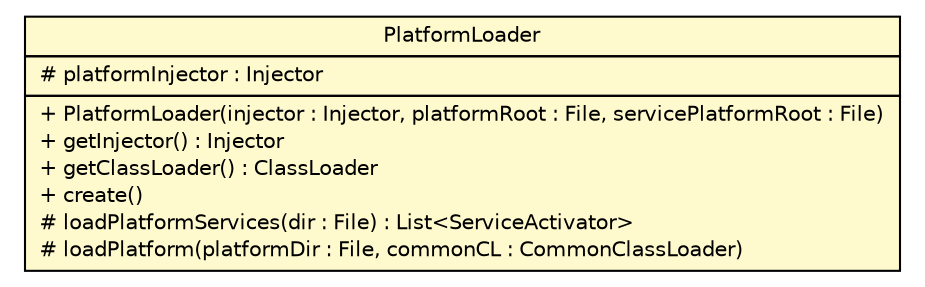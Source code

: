 #!/usr/local/bin/dot
#
# Class diagram 
# Generated by UMLGraph version R5_6 (http://www.umlgraph.org/)
#

digraph G {
	edge [fontname="Helvetica",fontsize=10,labelfontname="Helvetica",labelfontsize=10];
	node [fontname="Helvetica",fontsize=10,shape=plaintext];
	nodesep=0.25;
	ranksep=0.5;
	// sorcer.boot.platform.PlatformLoader
	c414987 [label=<<table title="sorcer.boot.platform.PlatformLoader" border="0" cellborder="1" cellspacing="0" cellpadding="2" port="p" bgcolor="lemonChiffon" href="./PlatformLoader.html">
		<tr><td><table border="0" cellspacing="0" cellpadding="1">
<tr><td align="center" balign="center"> PlatformLoader </td></tr>
		</table></td></tr>
		<tr><td><table border="0" cellspacing="0" cellpadding="1">
<tr><td align="left" balign="left"> # platformInjector : Injector </td></tr>
		</table></td></tr>
		<tr><td><table border="0" cellspacing="0" cellpadding="1">
<tr><td align="left" balign="left"> + PlatformLoader(injector : Injector, platformRoot : File, servicePlatformRoot : File) </td></tr>
<tr><td align="left" balign="left"> + getInjector() : Injector </td></tr>
<tr><td align="left" balign="left"> + getClassLoader() : ClassLoader </td></tr>
<tr><td align="left" balign="left"> + create() </td></tr>
<tr><td align="left" balign="left"> # loadPlatformServices(dir : File) : List&lt;ServiceActivator&gt; </td></tr>
<tr><td align="left" balign="left"> # loadPlatform(platformDir : File, commonCL : CommonClassLoader) </td></tr>
		</table></td></tr>
		</table>>, URL="./PlatformLoader.html", fontname="Helvetica", fontcolor="black", fontsize=10.0];
}

